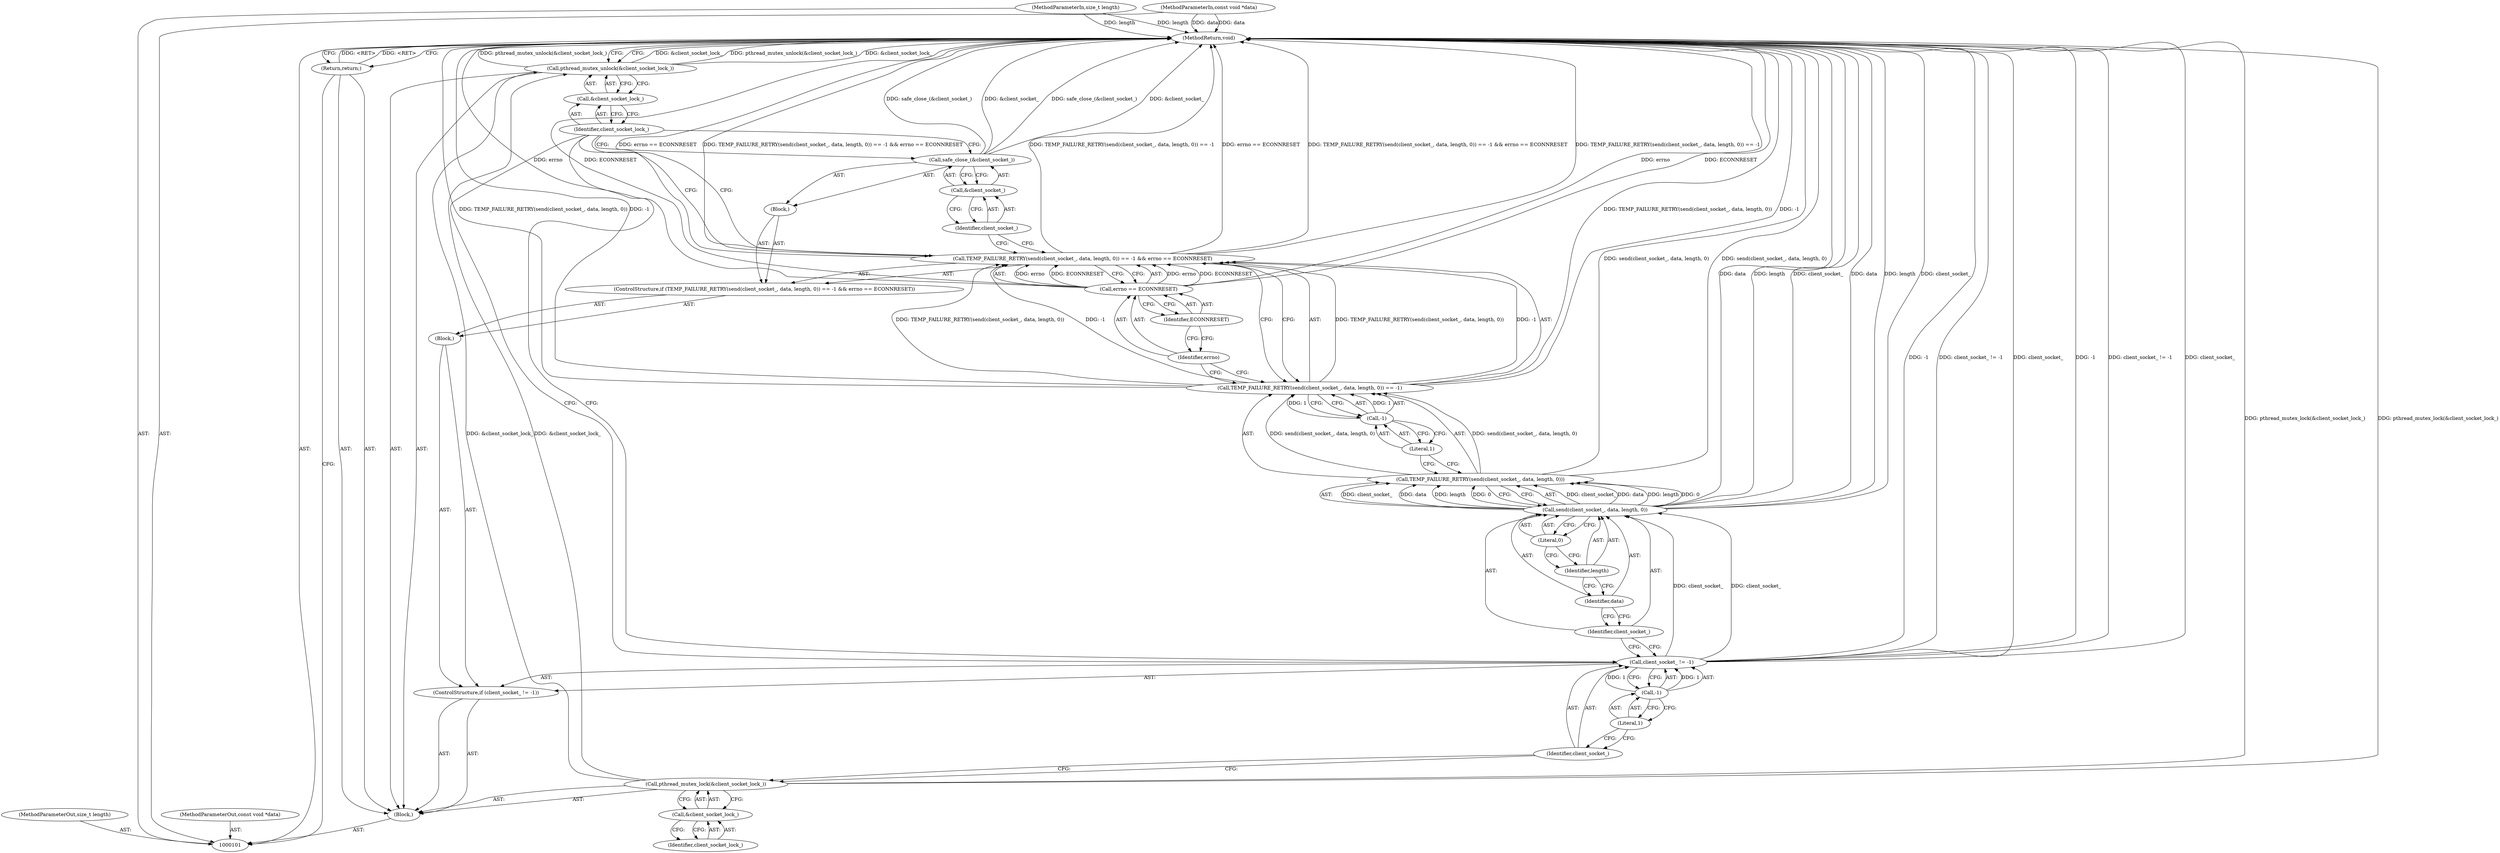 digraph "0_Android_472271b153c5dc53c28beac55480a8d8434b2d5c_51" {
"1000136" [label="(MethodReturn,void)"];
"1000102" [label="(MethodParameterIn,const void *data)"];
"1000189" [label="(MethodParameterOut,const void *data)"];
"1000103" [label="(MethodParameterIn,size_t length)"];
"1000190" [label="(MethodParameterOut,size_t length)"];
"1000104" [label="(Block,)"];
"1000131" [label="(Call,&client_socket_)"];
"1000132" [label="(Identifier,client_socket_)"];
"1000130" [label="(Call,safe_close_(&client_socket_))"];
"1000133" [label="(Call,pthread_mutex_unlock(&client_socket_lock_))"];
"1000134" [label="(Call,&client_socket_lock_)"];
"1000135" [label="(Identifier,client_socket_lock_)"];
"1000105" [label="(Return,return;)"];
"1000107" [label="(Call,&client_socket_lock_)"];
"1000108" [label="(Identifier,client_socket_lock_)"];
"1000106" [label="(Call,pthread_mutex_lock(&client_socket_lock_))"];
"1000112" [label="(Call,-1)"];
"1000113" [label="(Literal,1)"];
"1000114" [label="(Block,)"];
"1000109" [label="(ControlStructure,if (client_socket_ != -1))"];
"1000110" [label="(Call,client_socket_ != -1)"];
"1000111" [label="(Identifier,client_socket_)"];
"1000119" [label="(Call,send(client_socket_, data, length, 0))"];
"1000120" [label="(Identifier,client_socket_)"];
"1000115" [label="(ControlStructure,if (TEMP_FAILURE_RETRY(send(client_socket_, data, length, 0)) == -1 && errno == ECONNRESET))"];
"1000121" [label="(Identifier,data)"];
"1000122" [label="(Identifier,length)"];
"1000123" [label="(Literal,0)"];
"1000124" [label="(Call,-1)"];
"1000125" [label="(Literal,1)"];
"1000126" [label="(Call,errno == ECONNRESET)"];
"1000127" [label="(Identifier,errno)"];
"1000116" [label="(Call,TEMP_FAILURE_RETRY(send(client_socket_, data, length, 0)) == -1 && errno == ECONNRESET)"];
"1000117" [label="(Call,TEMP_FAILURE_RETRY(send(client_socket_, data, length, 0)) == -1)"];
"1000118" [label="(Call,TEMP_FAILURE_RETRY(send(client_socket_, data, length, 0)))"];
"1000128" [label="(Identifier,ECONNRESET)"];
"1000129" [label="(Block,)"];
"1000136" -> "1000101"  [label="AST: "];
"1000136" -> "1000105"  [label="CFG: "];
"1000136" -> "1000133"  [label="CFG: "];
"1000116" -> "1000136"  [label="DDG: TEMP_FAILURE_RETRY(send(client_socket_, data, length, 0)) == -1"];
"1000116" -> "1000136"  [label="DDG: errno == ECONNRESET"];
"1000116" -> "1000136"  [label="DDG: TEMP_FAILURE_RETRY(send(client_socket_, data, length, 0)) == -1 && errno == ECONNRESET"];
"1000119" -> "1000136"  [label="DDG: data"];
"1000119" -> "1000136"  [label="DDG: length"];
"1000119" -> "1000136"  [label="DDG: client_socket_"];
"1000126" -> "1000136"  [label="DDG: errno"];
"1000126" -> "1000136"  [label="DDG: ECONNRESET"];
"1000117" -> "1000136"  [label="DDG: TEMP_FAILURE_RETRY(send(client_socket_, data, length, 0))"];
"1000117" -> "1000136"  [label="DDG: -1"];
"1000118" -> "1000136"  [label="DDG: send(client_socket_, data, length, 0)"];
"1000106" -> "1000136"  [label="DDG: pthread_mutex_lock(&client_socket_lock_)"];
"1000130" -> "1000136"  [label="DDG: safe_close_(&client_socket_)"];
"1000130" -> "1000136"  [label="DDG: &client_socket_"];
"1000103" -> "1000136"  [label="DDG: length"];
"1000133" -> "1000136"  [label="DDG: &client_socket_lock_"];
"1000133" -> "1000136"  [label="DDG: pthread_mutex_unlock(&client_socket_lock_)"];
"1000102" -> "1000136"  [label="DDG: data"];
"1000110" -> "1000136"  [label="DDG: -1"];
"1000110" -> "1000136"  [label="DDG: client_socket_ != -1"];
"1000110" -> "1000136"  [label="DDG: client_socket_"];
"1000105" -> "1000136"  [label="DDG: <RET>"];
"1000102" -> "1000101"  [label="AST: "];
"1000102" -> "1000136"  [label="DDG: data"];
"1000189" -> "1000101"  [label="AST: "];
"1000103" -> "1000101"  [label="AST: "];
"1000103" -> "1000136"  [label="DDG: length"];
"1000190" -> "1000101"  [label="AST: "];
"1000104" -> "1000101"  [label="AST: "];
"1000105" -> "1000104"  [label="AST: "];
"1000106" -> "1000104"  [label="AST: "];
"1000109" -> "1000104"  [label="AST: "];
"1000133" -> "1000104"  [label="AST: "];
"1000131" -> "1000130"  [label="AST: "];
"1000131" -> "1000132"  [label="CFG: "];
"1000132" -> "1000131"  [label="AST: "];
"1000130" -> "1000131"  [label="CFG: "];
"1000132" -> "1000131"  [label="AST: "];
"1000132" -> "1000116"  [label="CFG: "];
"1000131" -> "1000132"  [label="CFG: "];
"1000130" -> "1000129"  [label="AST: "];
"1000130" -> "1000131"  [label="CFG: "];
"1000131" -> "1000130"  [label="AST: "];
"1000135" -> "1000130"  [label="CFG: "];
"1000130" -> "1000136"  [label="DDG: safe_close_(&client_socket_)"];
"1000130" -> "1000136"  [label="DDG: &client_socket_"];
"1000133" -> "1000104"  [label="AST: "];
"1000133" -> "1000134"  [label="CFG: "];
"1000134" -> "1000133"  [label="AST: "];
"1000136" -> "1000133"  [label="CFG: "];
"1000133" -> "1000136"  [label="DDG: &client_socket_lock_"];
"1000133" -> "1000136"  [label="DDG: pthread_mutex_unlock(&client_socket_lock_)"];
"1000106" -> "1000133"  [label="DDG: &client_socket_lock_"];
"1000134" -> "1000133"  [label="AST: "];
"1000134" -> "1000135"  [label="CFG: "];
"1000135" -> "1000134"  [label="AST: "];
"1000133" -> "1000134"  [label="CFG: "];
"1000135" -> "1000134"  [label="AST: "];
"1000135" -> "1000130"  [label="CFG: "];
"1000135" -> "1000116"  [label="CFG: "];
"1000135" -> "1000110"  [label="CFG: "];
"1000134" -> "1000135"  [label="CFG: "];
"1000105" -> "1000104"  [label="AST: "];
"1000105" -> "1000101"  [label="CFG: "];
"1000136" -> "1000105"  [label="CFG: "];
"1000105" -> "1000136"  [label="DDG: <RET>"];
"1000107" -> "1000106"  [label="AST: "];
"1000107" -> "1000108"  [label="CFG: "];
"1000108" -> "1000107"  [label="AST: "];
"1000106" -> "1000107"  [label="CFG: "];
"1000108" -> "1000107"  [label="AST: "];
"1000107" -> "1000108"  [label="CFG: "];
"1000106" -> "1000104"  [label="AST: "];
"1000106" -> "1000107"  [label="CFG: "];
"1000107" -> "1000106"  [label="AST: "];
"1000111" -> "1000106"  [label="CFG: "];
"1000106" -> "1000136"  [label="DDG: pthread_mutex_lock(&client_socket_lock_)"];
"1000106" -> "1000133"  [label="DDG: &client_socket_lock_"];
"1000112" -> "1000110"  [label="AST: "];
"1000112" -> "1000113"  [label="CFG: "];
"1000113" -> "1000112"  [label="AST: "];
"1000110" -> "1000112"  [label="CFG: "];
"1000112" -> "1000110"  [label="DDG: 1"];
"1000113" -> "1000112"  [label="AST: "];
"1000113" -> "1000111"  [label="CFG: "];
"1000112" -> "1000113"  [label="CFG: "];
"1000114" -> "1000109"  [label="AST: "];
"1000115" -> "1000114"  [label="AST: "];
"1000109" -> "1000104"  [label="AST: "];
"1000110" -> "1000109"  [label="AST: "];
"1000114" -> "1000109"  [label="AST: "];
"1000110" -> "1000109"  [label="AST: "];
"1000110" -> "1000112"  [label="CFG: "];
"1000111" -> "1000110"  [label="AST: "];
"1000112" -> "1000110"  [label="AST: "];
"1000120" -> "1000110"  [label="CFG: "];
"1000135" -> "1000110"  [label="CFG: "];
"1000110" -> "1000136"  [label="DDG: -1"];
"1000110" -> "1000136"  [label="DDG: client_socket_ != -1"];
"1000110" -> "1000136"  [label="DDG: client_socket_"];
"1000112" -> "1000110"  [label="DDG: 1"];
"1000110" -> "1000119"  [label="DDG: client_socket_"];
"1000111" -> "1000110"  [label="AST: "];
"1000111" -> "1000106"  [label="CFG: "];
"1000113" -> "1000111"  [label="CFG: "];
"1000119" -> "1000118"  [label="AST: "];
"1000119" -> "1000123"  [label="CFG: "];
"1000120" -> "1000119"  [label="AST: "];
"1000121" -> "1000119"  [label="AST: "];
"1000122" -> "1000119"  [label="AST: "];
"1000123" -> "1000119"  [label="AST: "];
"1000118" -> "1000119"  [label="CFG: "];
"1000119" -> "1000136"  [label="DDG: data"];
"1000119" -> "1000136"  [label="DDG: length"];
"1000119" -> "1000136"  [label="DDG: client_socket_"];
"1000119" -> "1000118"  [label="DDG: client_socket_"];
"1000119" -> "1000118"  [label="DDG: data"];
"1000119" -> "1000118"  [label="DDG: length"];
"1000119" -> "1000118"  [label="DDG: 0"];
"1000110" -> "1000119"  [label="DDG: client_socket_"];
"1000120" -> "1000119"  [label="AST: "];
"1000120" -> "1000110"  [label="CFG: "];
"1000121" -> "1000120"  [label="CFG: "];
"1000115" -> "1000114"  [label="AST: "];
"1000116" -> "1000115"  [label="AST: "];
"1000129" -> "1000115"  [label="AST: "];
"1000121" -> "1000119"  [label="AST: "];
"1000121" -> "1000120"  [label="CFG: "];
"1000122" -> "1000121"  [label="CFG: "];
"1000122" -> "1000119"  [label="AST: "];
"1000122" -> "1000121"  [label="CFG: "];
"1000123" -> "1000122"  [label="CFG: "];
"1000123" -> "1000119"  [label="AST: "];
"1000123" -> "1000122"  [label="CFG: "];
"1000119" -> "1000123"  [label="CFG: "];
"1000124" -> "1000117"  [label="AST: "];
"1000124" -> "1000125"  [label="CFG: "];
"1000125" -> "1000124"  [label="AST: "];
"1000117" -> "1000124"  [label="CFG: "];
"1000124" -> "1000117"  [label="DDG: 1"];
"1000125" -> "1000124"  [label="AST: "];
"1000125" -> "1000118"  [label="CFG: "];
"1000124" -> "1000125"  [label="CFG: "];
"1000126" -> "1000116"  [label="AST: "];
"1000126" -> "1000128"  [label="CFG: "];
"1000127" -> "1000126"  [label="AST: "];
"1000128" -> "1000126"  [label="AST: "];
"1000116" -> "1000126"  [label="CFG: "];
"1000126" -> "1000136"  [label="DDG: errno"];
"1000126" -> "1000136"  [label="DDG: ECONNRESET"];
"1000126" -> "1000116"  [label="DDG: errno"];
"1000126" -> "1000116"  [label="DDG: ECONNRESET"];
"1000127" -> "1000126"  [label="AST: "];
"1000127" -> "1000117"  [label="CFG: "];
"1000128" -> "1000127"  [label="CFG: "];
"1000116" -> "1000115"  [label="AST: "];
"1000116" -> "1000117"  [label="CFG: "];
"1000116" -> "1000126"  [label="CFG: "];
"1000117" -> "1000116"  [label="AST: "];
"1000126" -> "1000116"  [label="AST: "];
"1000132" -> "1000116"  [label="CFG: "];
"1000135" -> "1000116"  [label="CFG: "];
"1000116" -> "1000136"  [label="DDG: TEMP_FAILURE_RETRY(send(client_socket_, data, length, 0)) == -1"];
"1000116" -> "1000136"  [label="DDG: errno == ECONNRESET"];
"1000116" -> "1000136"  [label="DDG: TEMP_FAILURE_RETRY(send(client_socket_, data, length, 0)) == -1 && errno == ECONNRESET"];
"1000117" -> "1000116"  [label="DDG: TEMP_FAILURE_RETRY(send(client_socket_, data, length, 0))"];
"1000117" -> "1000116"  [label="DDG: -1"];
"1000126" -> "1000116"  [label="DDG: errno"];
"1000126" -> "1000116"  [label="DDG: ECONNRESET"];
"1000117" -> "1000116"  [label="AST: "];
"1000117" -> "1000124"  [label="CFG: "];
"1000118" -> "1000117"  [label="AST: "];
"1000124" -> "1000117"  [label="AST: "];
"1000127" -> "1000117"  [label="CFG: "];
"1000116" -> "1000117"  [label="CFG: "];
"1000117" -> "1000136"  [label="DDG: TEMP_FAILURE_RETRY(send(client_socket_, data, length, 0))"];
"1000117" -> "1000136"  [label="DDG: -1"];
"1000117" -> "1000116"  [label="DDG: TEMP_FAILURE_RETRY(send(client_socket_, data, length, 0))"];
"1000117" -> "1000116"  [label="DDG: -1"];
"1000118" -> "1000117"  [label="DDG: send(client_socket_, data, length, 0)"];
"1000124" -> "1000117"  [label="DDG: 1"];
"1000118" -> "1000117"  [label="AST: "];
"1000118" -> "1000119"  [label="CFG: "];
"1000119" -> "1000118"  [label="AST: "];
"1000125" -> "1000118"  [label="CFG: "];
"1000118" -> "1000136"  [label="DDG: send(client_socket_, data, length, 0)"];
"1000118" -> "1000117"  [label="DDG: send(client_socket_, data, length, 0)"];
"1000119" -> "1000118"  [label="DDG: client_socket_"];
"1000119" -> "1000118"  [label="DDG: data"];
"1000119" -> "1000118"  [label="DDG: length"];
"1000119" -> "1000118"  [label="DDG: 0"];
"1000128" -> "1000126"  [label="AST: "];
"1000128" -> "1000127"  [label="CFG: "];
"1000126" -> "1000128"  [label="CFG: "];
"1000129" -> "1000115"  [label="AST: "];
"1000130" -> "1000129"  [label="AST: "];
}
